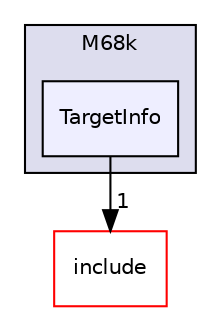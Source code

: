 digraph "lib/Target/M68k/TargetInfo" {
  bgcolor=transparent;
  compound=true
  node [ fontsize="10", fontname="Helvetica"];
  edge [ labelfontsize="10", labelfontname="Helvetica"];
  subgraph clusterdir_75be98d036773b3a0c8f79f20c9e218b {
    graph [ bgcolor="#ddddee", pencolor="black", label="M68k" fontname="Helvetica", fontsize="10", URL="dir_75be98d036773b3a0c8f79f20c9e218b.html"]
  dir_c59292bd6613146d5338de60626dff85 [shape=box, label="TargetInfo", style="filled", fillcolor="#eeeeff", pencolor="black", URL="dir_c59292bd6613146d5338de60626dff85.html"];
  }
  dir_d44c64559bbebec7f509842c48db8b23 [shape=box label="include" color="red" URL="dir_d44c64559bbebec7f509842c48db8b23.html"];
  dir_c59292bd6613146d5338de60626dff85->dir_d44c64559bbebec7f509842c48db8b23 [headlabel="1", labeldistance=1.5 headhref="dir_000157_000001.html"];
}
